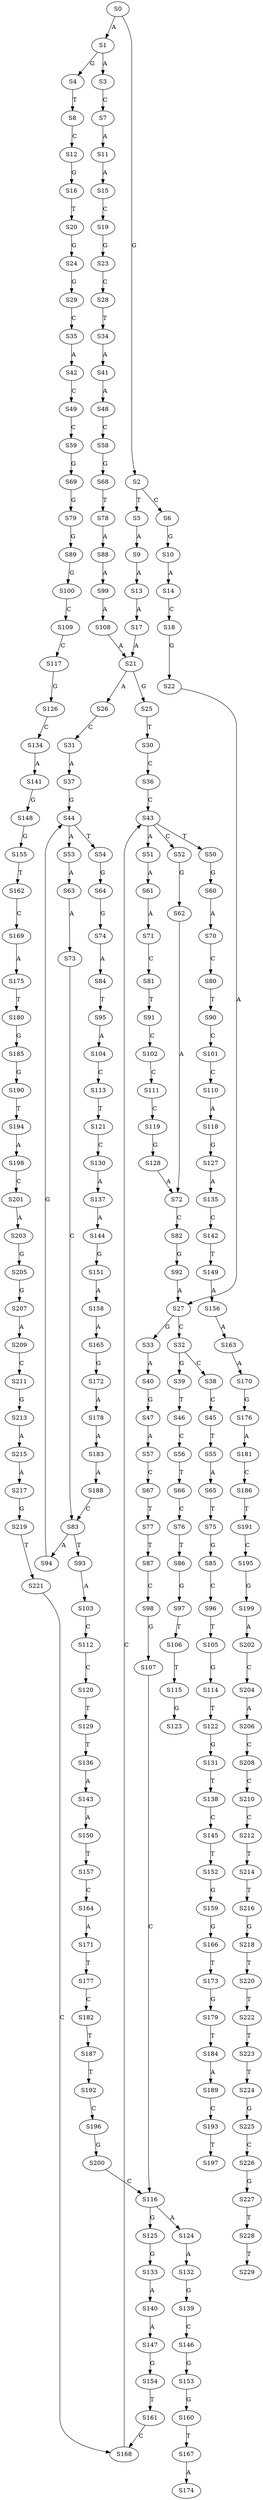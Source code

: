 strict digraph  {
	S0 -> S1 [ label = A ];
	S0 -> S2 [ label = G ];
	S1 -> S3 [ label = A ];
	S1 -> S4 [ label = G ];
	S2 -> S5 [ label = T ];
	S2 -> S6 [ label = C ];
	S3 -> S7 [ label = C ];
	S4 -> S8 [ label = T ];
	S5 -> S9 [ label = A ];
	S6 -> S10 [ label = G ];
	S7 -> S11 [ label = A ];
	S8 -> S12 [ label = C ];
	S9 -> S13 [ label = A ];
	S10 -> S14 [ label = A ];
	S11 -> S15 [ label = A ];
	S12 -> S16 [ label = G ];
	S13 -> S17 [ label = A ];
	S14 -> S18 [ label = C ];
	S15 -> S19 [ label = C ];
	S16 -> S20 [ label = T ];
	S17 -> S21 [ label = A ];
	S18 -> S22 [ label = G ];
	S19 -> S23 [ label = G ];
	S20 -> S24 [ label = G ];
	S21 -> S25 [ label = G ];
	S21 -> S26 [ label = A ];
	S22 -> S27 [ label = A ];
	S23 -> S28 [ label = C ];
	S24 -> S29 [ label = G ];
	S25 -> S30 [ label = T ];
	S26 -> S31 [ label = C ];
	S27 -> S32 [ label = C ];
	S27 -> S33 [ label = G ];
	S28 -> S34 [ label = T ];
	S29 -> S35 [ label = C ];
	S30 -> S36 [ label = C ];
	S31 -> S37 [ label = A ];
	S32 -> S38 [ label = C ];
	S32 -> S39 [ label = G ];
	S33 -> S40 [ label = A ];
	S34 -> S41 [ label = A ];
	S35 -> S42 [ label = A ];
	S36 -> S43 [ label = C ];
	S37 -> S44 [ label = G ];
	S38 -> S45 [ label = C ];
	S39 -> S46 [ label = T ];
	S40 -> S47 [ label = G ];
	S41 -> S48 [ label = A ];
	S42 -> S49 [ label = C ];
	S43 -> S50 [ label = T ];
	S43 -> S51 [ label = A ];
	S43 -> S52 [ label = C ];
	S44 -> S53 [ label = A ];
	S44 -> S54 [ label = T ];
	S45 -> S55 [ label = T ];
	S46 -> S56 [ label = C ];
	S47 -> S57 [ label = A ];
	S48 -> S58 [ label = C ];
	S49 -> S59 [ label = C ];
	S50 -> S60 [ label = G ];
	S51 -> S61 [ label = A ];
	S52 -> S62 [ label = G ];
	S53 -> S63 [ label = A ];
	S54 -> S64 [ label = G ];
	S55 -> S65 [ label = A ];
	S56 -> S66 [ label = T ];
	S57 -> S67 [ label = C ];
	S58 -> S68 [ label = G ];
	S59 -> S69 [ label = G ];
	S60 -> S70 [ label = A ];
	S61 -> S71 [ label = A ];
	S62 -> S72 [ label = A ];
	S63 -> S73 [ label = A ];
	S64 -> S74 [ label = G ];
	S65 -> S75 [ label = T ];
	S66 -> S76 [ label = C ];
	S67 -> S77 [ label = T ];
	S68 -> S78 [ label = T ];
	S69 -> S79 [ label = G ];
	S70 -> S80 [ label = C ];
	S71 -> S81 [ label = C ];
	S72 -> S82 [ label = C ];
	S73 -> S83 [ label = C ];
	S74 -> S84 [ label = A ];
	S75 -> S85 [ label = G ];
	S76 -> S86 [ label = T ];
	S77 -> S87 [ label = T ];
	S78 -> S88 [ label = A ];
	S79 -> S89 [ label = G ];
	S80 -> S90 [ label = T ];
	S81 -> S91 [ label = T ];
	S82 -> S92 [ label = G ];
	S83 -> S93 [ label = T ];
	S83 -> S94 [ label = A ];
	S84 -> S95 [ label = T ];
	S85 -> S96 [ label = C ];
	S86 -> S97 [ label = G ];
	S87 -> S98 [ label = C ];
	S88 -> S99 [ label = A ];
	S89 -> S100 [ label = G ];
	S90 -> S101 [ label = C ];
	S91 -> S102 [ label = C ];
	S92 -> S27 [ label = A ];
	S93 -> S103 [ label = A ];
	S94 -> S44 [ label = G ];
	S95 -> S104 [ label = A ];
	S96 -> S105 [ label = T ];
	S97 -> S106 [ label = T ];
	S98 -> S107 [ label = G ];
	S99 -> S108 [ label = A ];
	S100 -> S109 [ label = C ];
	S101 -> S110 [ label = C ];
	S102 -> S111 [ label = C ];
	S103 -> S112 [ label = C ];
	S104 -> S113 [ label = C ];
	S105 -> S114 [ label = G ];
	S106 -> S115 [ label = T ];
	S107 -> S116 [ label = C ];
	S108 -> S21 [ label = A ];
	S109 -> S117 [ label = C ];
	S110 -> S118 [ label = A ];
	S111 -> S119 [ label = C ];
	S112 -> S120 [ label = C ];
	S113 -> S121 [ label = T ];
	S114 -> S122 [ label = T ];
	S115 -> S123 [ label = G ];
	S116 -> S124 [ label = A ];
	S116 -> S125 [ label = G ];
	S117 -> S126 [ label = G ];
	S118 -> S127 [ label = G ];
	S119 -> S128 [ label = G ];
	S120 -> S129 [ label = T ];
	S121 -> S130 [ label = C ];
	S122 -> S131 [ label = G ];
	S124 -> S132 [ label = A ];
	S125 -> S133 [ label = G ];
	S126 -> S134 [ label = C ];
	S127 -> S135 [ label = A ];
	S128 -> S72 [ label = A ];
	S129 -> S136 [ label = T ];
	S130 -> S137 [ label = A ];
	S131 -> S138 [ label = T ];
	S132 -> S139 [ label = G ];
	S133 -> S140 [ label = A ];
	S134 -> S141 [ label = A ];
	S135 -> S142 [ label = C ];
	S136 -> S143 [ label = A ];
	S137 -> S144 [ label = A ];
	S138 -> S145 [ label = C ];
	S139 -> S146 [ label = C ];
	S140 -> S147 [ label = A ];
	S141 -> S148 [ label = G ];
	S142 -> S149 [ label = T ];
	S143 -> S150 [ label = A ];
	S144 -> S151 [ label = G ];
	S145 -> S152 [ label = T ];
	S146 -> S153 [ label = G ];
	S147 -> S154 [ label = G ];
	S148 -> S155 [ label = G ];
	S149 -> S156 [ label = A ];
	S150 -> S157 [ label = T ];
	S151 -> S158 [ label = A ];
	S152 -> S159 [ label = G ];
	S153 -> S160 [ label = G ];
	S154 -> S161 [ label = T ];
	S155 -> S162 [ label = T ];
	S156 -> S163 [ label = A ];
	S157 -> S164 [ label = C ];
	S158 -> S165 [ label = A ];
	S159 -> S166 [ label = G ];
	S160 -> S167 [ label = T ];
	S161 -> S168 [ label = C ];
	S162 -> S169 [ label = C ];
	S163 -> S170 [ label = A ];
	S164 -> S171 [ label = A ];
	S165 -> S172 [ label = G ];
	S166 -> S173 [ label = T ];
	S167 -> S174 [ label = A ];
	S168 -> S43 [ label = C ];
	S169 -> S175 [ label = A ];
	S170 -> S176 [ label = G ];
	S171 -> S177 [ label = T ];
	S172 -> S178 [ label = A ];
	S173 -> S179 [ label = G ];
	S175 -> S180 [ label = T ];
	S176 -> S181 [ label = A ];
	S177 -> S182 [ label = C ];
	S178 -> S183 [ label = A ];
	S179 -> S184 [ label = T ];
	S180 -> S185 [ label = G ];
	S181 -> S186 [ label = C ];
	S182 -> S187 [ label = T ];
	S183 -> S188 [ label = A ];
	S184 -> S189 [ label = A ];
	S185 -> S190 [ label = G ];
	S186 -> S191 [ label = T ];
	S187 -> S192 [ label = T ];
	S188 -> S83 [ label = C ];
	S189 -> S193 [ label = C ];
	S190 -> S194 [ label = T ];
	S191 -> S195 [ label = C ];
	S192 -> S196 [ label = C ];
	S193 -> S197 [ label = T ];
	S194 -> S198 [ label = A ];
	S195 -> S199 [ label = G ];
	S196 -> S200 [ label = G ];
	S198 -> S201 [ label = C ];
	S199 -> S202 [ label = A ];
	S200 -> S116 [ label = C ];
	S201 -> S203 [ label = A ];
	S202 -> S204 [ label = C ];
	S203 -> S205 [ label = G ];
	S204 -> S206 [ label = A ];
	S205 -> S207 [ label = G ];
	S206 -> S208 [ label = C ];
	S207 -> S209 [ label = A ];
	S208 -> S210 [ label = C ];
	S209 -> S211 [ label = C ];
	S210 -> S212 [ label = C ];
	S211 -> S213 [ label = G ];
	S212 -> S214 [ label = T ];
	S213 -> S215 [ label = A ];
	S214 -> S216 [ label = T ];
	S215 -> S217 [ label = A ];
	S216 -> S218 [ label = G ];
	S217 -> S219 [ label = G ];
	S218 -> S220 [ label = T ];
	S219 -> S221 [ label = T ];
	S220 -> S222 [ label = T ];
	S221 -> S168 [ label = C ];
	S222 -> S223 [ label = T ];
	S223 -> S224 [ label = T ];
	S224 -> S225 [ label = G ];
	S225 -> S226 [ label = C ];
	S226 -> S227 [ label = G ];
	S227 -> S228 [ label = T ];
	S228 -> S229 [ label = T ];
}
